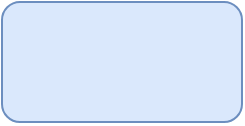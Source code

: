 <mxfile version="24.4.0" type="github">
  <diagram name="第 1 页" id="se2q9vOucDfvk4_Nzbp1">
    <mxGraphModel dx="984" dy="552" grid="1" gridSize="10" guides="1" tooltips="1" connect="1" arrows="1" fold="1" page="1" pageScale="1" pageWidth="827" pageHeight="1169" math="0" shadow="0">
      <root>
        <mxCell id="0" />
        <mxCell id="1" parent="0" />
        <mxCell id="lQ5b2_BUNGnXpoAqxz_B-1" value="" style="rounded=1;whiteSpace=wrap;html=1;fillColor=#dae8fc;strokeColor=#6c8ebf;gradientColor=none;direction=west;" vertex="1" parent="1">
          <mxGeometry x="100" y="470" width="120" height="60" as="geometry" />
        </mxCell>
      </root>
    </mxGraphModel>
  </diagram>
</mxfile>

